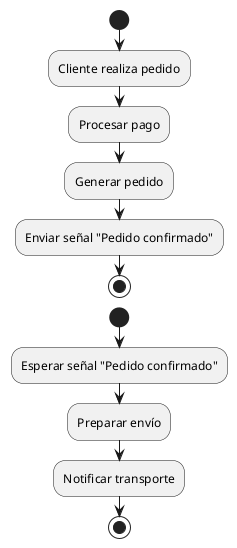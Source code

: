 @startuml
start
:Cliente realiza pedido;
:Procesar pago;
:Generar pedido;

:Enviar señal "Pedido confirmado";

stop

' --- Proceso independiente ---
start
:Esperar señal "Pedido confirmado";
:Preparar envío;
:Notificar transporte;
stop
@enduml
